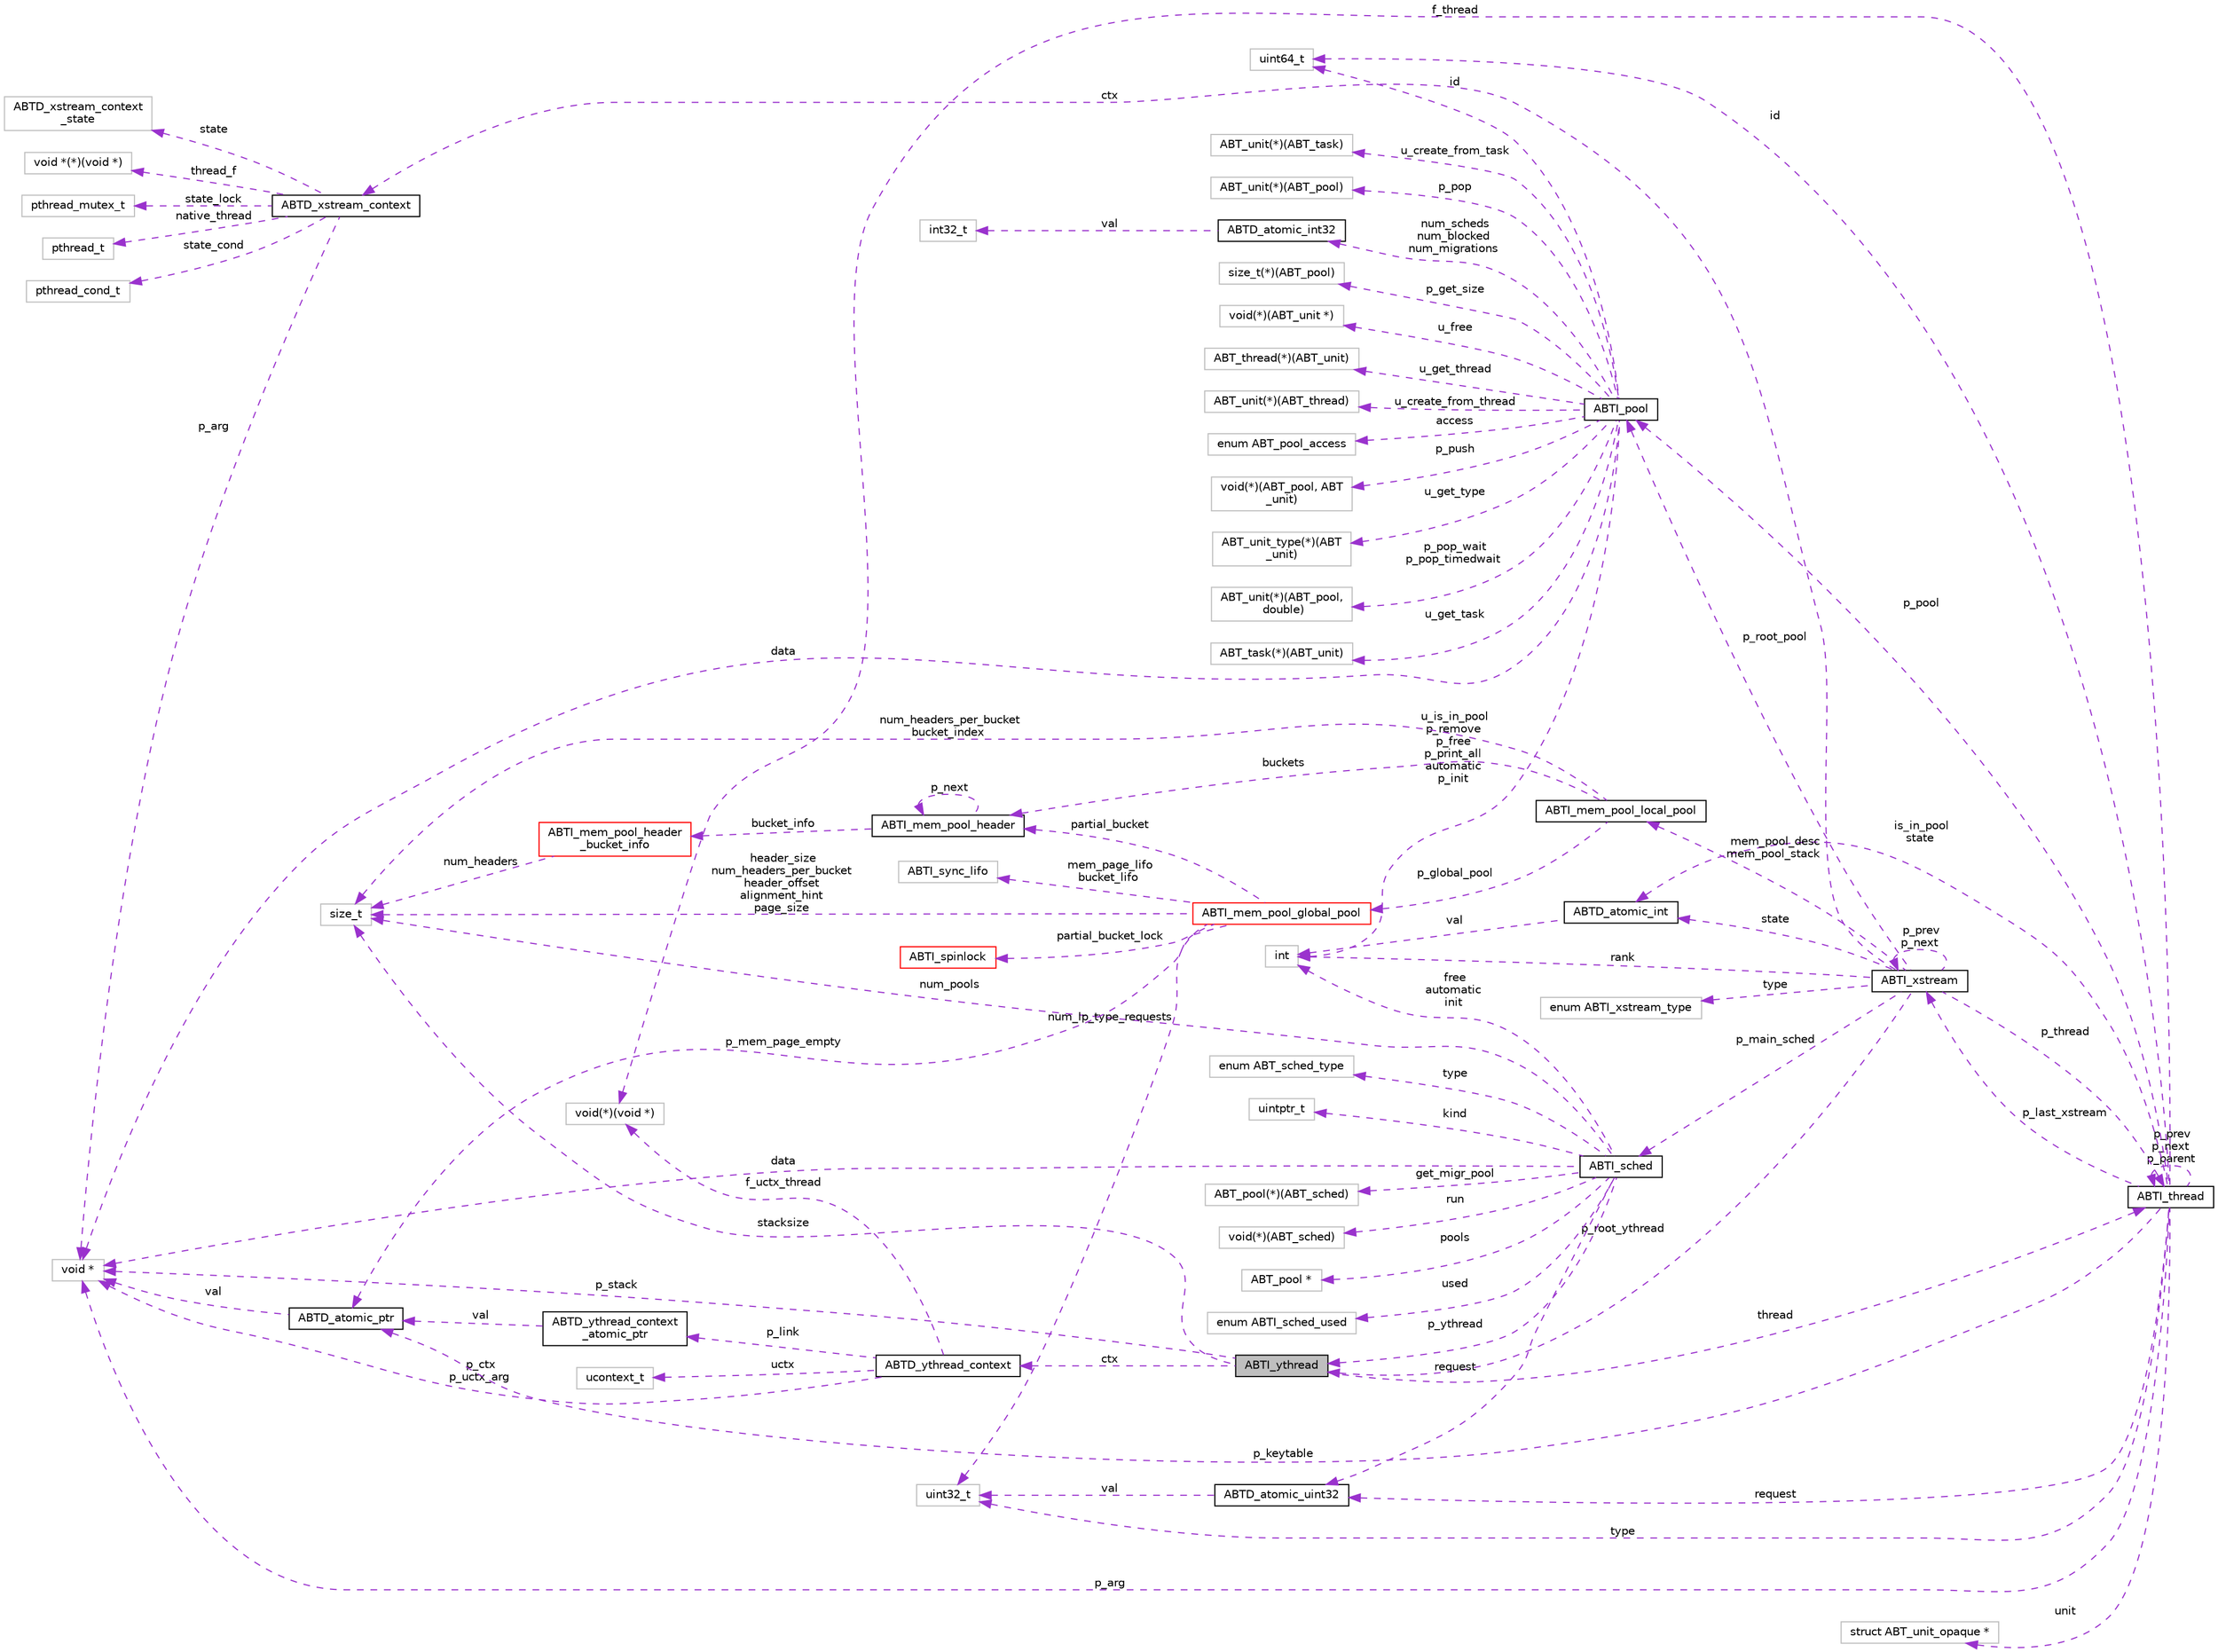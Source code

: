 digraph "ABTI_ythread"
{
  edge [fontname="Helvetica",fontsize="10",labelfontname="Helvetica",labelfontsize="10"];
  node [fontname="Helvetica",fontsize="10",shape=record];
  rankdir="LR";
  Node1 [label="ABTI_ythread",height=0.2,width=0.4,color="black", fillcolor="grey75", style="filled" fontcolor="black"];
  Node2 -> Node1 [dir="back",color="darkorchid3",fontsize="10",style="dashed",label=" thread" ,fontname="Helvetica"];
  Node2 [label="ABTI_thread",height=0.2,width=0.4,color="black", fillcolor="white", style="filled",URL="$d3/d55/structABTI__thread.html"];
  Node3 -> Node2 [dir="back",color="darkorchid3",fontsize="10",style="dashed",label=" f_thread" ,fontname="Helvetica"];
  Node3 [label="void(*)(void *)",height=0.2,width=0.4,color="grey75", fillcolor="white", style="filled"];
  Node4 -> Node2 [dir="back",color="darkorchid3",fontsize="10",style="dashed",label=" id" ,fontname="Helvetica"];
  Node4 [label="uint64_t",height=0.2,width=0.4,color="grey75", fillcolor="white", style="filled"];
  Node2 -> Node2 [dir="back",color="darkorchid3",fontsize="10",style="dashed",label=" p_prev\np_next\np_parent" ,fontname="Helvetica"];
  Node5 -> Node2 [dir="back",color="darkorchid3",fontsize="10",style="dashed",label=" p_pool" ,fontname="Helvetica"];
  Node5 [label="ABTI_pool",height=0.2,width=0.4,color="black", fillcolor="white", style="filled",URL="$df/d65/structABTI__pool.html"];
  Node6 -> Node5 [dir="back",color="darkorchid3",fontsize="10",style="dashed",label=" p_get_size" ,fontname="Helvetica"];
  Node6 [label="size_t(*)(ABT_pool)",height=0.2,width=0.4,color="grey75", fillcolor="white", style="filled"];
  Node7 -> Node5 [dir="back",color="darkorchid3",fontsize="10",style="dashed",label=" u_free" ,fontname="Helvetica"];
  Node7 [label="void(*)(ABT_unit *)",height=0.2,width=0.4,color="grey75", fillcolor="white", style="filled"];
  Node8 -> Node5 [dir="back",color="darkorchid3",fontsize="10",style="dashed",label=" u_get_thread" ,fontname="Helvetica"];
  Node8 [label="ABT_thread(*)(ABT_unit)",height=0.2,width=0.4,color="grey75", fillcolor="white", style="filled"];
  Node9 -> Node5 [dir="back",color="darkorchid3",fontsize="10",style="dashed",label=" u_create_from_thread" ,fontname="Helvetica"];
  Node9 [label="ABT_unit(*)(ABT_thread)",height=0.2,width=0.4,color="grey75", fillcolor="white", style="filled"];
  Node4 -> Node5 [dir="back",color="darkorchid3",fontsize="10",style="dashed",label=" id" ,fontname="Helvetica"];
  Node10 -> Node5 [dir="back",color="darkorchid3",fontsize="10",style="dashed",label=" access" ,fontname="Helvetica"];
  Node10 [label="enum ABT_pool_access",height=0.2,width=0.4,color="grey75", fillcolor="white", style="filled"];
  Node11 -> Node5 [dir="back",color="darkorchid3",fontsize="10",style="dashed",label=" p_push" ,fontname="Helvetica"];
  Node11 [label="void(*)(ABT_pool, ABT\l_unit)",height=0.2,width=0.4,color="grey75", fillcolor="white", style="filled"];
  Node12 -> Node5 [dir="back",color="darkorchid3",fontsize="10",style="dashed",label=" u_get_type" ,fontname="Helvetica"];
  Node12 [label="ABT_unit_type(*)(ABT\l_unit)",height=0.2,width=0.4,color="grey75", fillcolor="white", style="filled"];
  Node13 -> Node5 [dir="back",color="darkorchid3",fontsize="10",style="dashed",label=" p_pop_wait\np_pop_timedwait" ,fontname="Helvetica"];
  Node13 [label="ABT_unit(*)(ABT_pool,\l double)",height=0.2,width=0.4,color="grey75", fillcolor="white", style="filled"];
  Node14 -> Node5 [dir="back",color="darkorchid3",fontsize="10",style="dashed",label=" u_is_in_pool\np_remove\np_free\np_print_all\nautomatic\np_init" ,fontname="Helvetica"];
  Node14 [label="int",height=0.2,width=0.4,color="grey75", fillcolor="white", style="filled"];
  Node15 -> Node5 [dir="back",color="darkorchid3",fontsize="10",style="dashed",label=" num_scheds\nnum_blocked\nnum_migrations" ,fontname="Helvetica"];
  Node15 [label="ABTD_atomic_int32",height=0.2,width=0.4,color="black", fillcolor="white", style="filled",URL="$db/d9a/structABTD__atomic__int32.html"];
  Node16 -> Node15 [dir="back",color="darkorchid3",fontsize="10",style="dashed",label=" val" ,fontname="Helvetica"];
  Node16 [label="int32_t",height=0.2,width=0.4,color="grey75", fillcolor="white", style="filled"];
  Node17 -> Node5 [dir="back",color="darkorchid3",fontsize="10",style="dashed",label=" u_get_task" ,fontname="Helvetica"];
  Node17 [label="ABT_task(*)(ABT_unit)",height=0.2,width=0.4,color="grey75", fillcolor="white", style="filled"];
  Node18 -> Node5 [dir="back",color="darkorchid3",fontsize="10",style="dashed",label=" u_create_from_task" ,fontname="Helvetica"];
  Node18 [label="ABT_unit(*)(ABT_task)",height=0.2,width=0.4,color="grey75", fillcolor="white", style="filled"];
  Node19 -> Node5 [dir="back",color="darkorchid3",fontsize="10",style="dashed",label=" p_pop" ,fontname="Helvetica"];
  Node19 [label="ABT_unit(*)(ABT_pool)",height=0.2,width=0.4,color="grey75", fillcolor="white", style="filled"];
  Node20 -> Node5 [dir="back",color="darkorchid3",fontsize="10",style="dashed",label=" data" ,fontname="Helvetica"];
  Node20 [label="void *",height=0.2,width=0.4,color="grey75", fillcolor="white", style="filled"];
  Node21 -> Node2 [dir="back",color="darkorchid3",fontsize="10",style="dashed",label=" p_last_xstream" ,fontname="Helvetica"];
  Node21 [label="ABTI_xstream",height=0.2,width=0.4,color="black", fillcolor="white", style="filled",URL="$dc/d3f/structABTI__xstream.html"];
  Node22 -> Node21 [dir="back",color="darkorchid3",fontsize="10",style="dashed",label=" ctx" ,fontname="Helvetica"];
  Node22 [label="ABTD_xstream_context",height=0.2,width=0.4,color="black", fillcolor="white", style="filled",URL="$df/dec/structABTD__xstream__context.html"];
  Node23 -> Node22 [dir="back",color="darkorchid3",fontsize="10",style="dashed",label=" state" ,fontname="Helvetica"];
  Node23 [label="ABTD_xstream_context\l_state",height=0.2,width=0.4,color="grey75", fillcolor="white", style="filled"];
  Node24 -> Node22 [dir="back",color="darkorchid3",fontsize="10",style="dashed",label=" thread_f" ,fontname="Helvetica"];
  Node24 [label="void *(*)(void *)",height=0.2,width=0.4,color="grey75", fillcolor="white", style="filled"];
  Node25 -> Node22 [dir="back",color="darkorchid3",fontsize="10",style="dashed",label=" state_lock" ,fontname="Helvetica"];
  Node25 [label="pthread_mutex_t",height=0.2,width=0.4,color="grey75", fillcolor="white", style="filled"];
  Node26 -> Node22 [dir="back",color="darkorchid3",fontsize="10",style="dashed",label=" native_thread" ,fontname="Helvetica"];
  Node26 [label="pthread_t",height=0.2,width=0.4,color="grey75", fillcolor="white", style="filled"];
  Node27 -> Node22 [dir="back",color="darkorchid3",fontsize="10",style="dashed",label=" state_cond" ,fontname="Helvetica"];
  Node27 [label="pthread_cond_t",height=0.2,width=0.4,color="grey75", fillcolor="white", style="filled"];
  Node20 -> Node22 [dir="back",color="darkorchid3",fontsize="10",style="dashed",label=" p_arg" ,fontname="Helvetica"];
  Node2 -> Node21 [dir="back",color="darkorchid3",fontsize="10",style="dashed",label=" p_thread" ,fontname="Helvetica"];
  Node28 -> Node21 [dir="back",color="darkorchid3",fontsize="10",style="dashed",label=" p_main_sched" ,fontname="Helvetica"];
  Node28 [label="ABTI_sched",height=0.2,width=0.4,color="black", fillcolor="white", style="filled",URL="$d0/dd5/structABTI__sched.html"];
  Node29 -> Node28 [dir="back",color="darkorchid3",fontsize="10",style="dashed",label=" get_migr_pool" ,fontname="Helvetica"];
  Node29 [label="ABT_pool(*)(ABT_sched)",height=0.2,width=0.4,color="grey75", fillcolor="white", style="filled"];
  Node1 -> Node28 [dir="back",color="darkorchid3",fontsize="10",style="dashed",label=" p_ythread" ,fontname="Helvetica"];
  Node30 -> Node28 [dir="back",color="darkorchid3",fontsize="10",style="dashed",label=" num_pools" ,fontname="Helvetica"];
  Node30 [label="size_t",height=0.2,width=0.4,color="grey75", fillcolor="white", style="filled"];
  Node14 -> Node28 [dir="back",color="darkorchid3",fontsize="10",style="dashed",label=" free\nautomatic\ninit" ,fontname="Helvetica"];
  Node31 -> Node28 [dir="back",color="darkorchid3",fontsize="10",style="dashed",label=" run" ,fontname="Helvetica"];
  Node31 [label="void(*)(ABT_sched)",height=0.2,width=0.4,color="grey75", fillcolor="white", style="filled"];
  Node32 -> Node28 [dir="back",color="darkorchid3",fontsize="10",style="dashed",label=" pools" ,fontname="Helvetica"];
  Node32 [label="ABT_pool *",height=0.2,width=0.4,color="grey75", fillcolor="white", style="filled"];
  Node33 -> Node28 [dir="back",color="darkorchid3",fontsize="10",style="dashed",label=" request" ,fontname="Helvetica"];
  Node33 [label="ABTD_atomic_uint32",height=0.2,width=0.4,color="black", fillcolor="white", style="filled",URL="$db/df7/structABTD__atomic__uint32.html"];
  Node34 -> Node33 [dir="back",color="darkorchid3",fontsize="10",style="dashed",label=" val" ,fontname="Helvetica"];
  Node34 [label="uint32_t",height=0.2,width=0.4,color="grey75", fillcolor="white", style="filled"];
  Node35 -> Node28 [dir="back",color="darkorchid3",fontsize="10",style="dashed",label=" used" ,fontname="Helvetica"];
  Node35 [label="enum ABTI_sched_used",height=0.2,width=0.4,color="grey75", fillcolor="white", style="filled"];
  Node20 -> Node28 [dir="back",color="darkorchid3",fontsize="10",style="dashed",label=" data" ,fontname="Helvetica"];
  Node36 -> Node28 [dir="back",color="darkorchid3",fontsize="10",style="dashed",label=" type" ,fontname="Helvetica"];
  Node36 [label="enum ABT_sched_type",height=0.2,width=0.4,color="grey75", fillcolor="white", style="filled"];
  Node37 -> Node28 [dir="back",color="darkorchid3",fontsize="10",style="dashed",label=" kind" ,fontname="Helvetica"];
  Node37 [label="uintptr_t",height=0.2,width=0.4,color="grey75", fillcolor="white", style="filled"];
  Node1 -> Node21 [dir="back",color="darkorchid3",fontsize="10",style="dashed",label=" p_root_ythread" ,fontname="Helvetica"];
  Node5 -> Node21 [dir="back",color="darkorchid3",fontsize="10",style="dashed",label=" p_root_pool" ,fontname="Helvetica"];
  Node38 -> Node21 [dir="back",color="darkorchid3",fontsize="10",style="dashed",label=" type" ,fontname="Helvetica"];
  Node38 [label="enum ABTI_xstream_type",height=0.2,width=0.4,color="grey75", fillcolor="white", style="filled"];
  Node21 -> Node21 [dir="back",color="darkorchid3",fontsize="10",style="dashed",label=" p_prev\np_next" ,fontname="Helvetica"];
  Node39 -> Node21 [dir="back",color="darkorchid3",fontsize="10",style="dashed",label=" state" ,fontname="Helvetica"];
  Node39 [label="ABTD_atomic_int",height=0.2,width=0.4,color="black", fillcolor="white", style="filled",URL="$d5/df5/structABTD__atomic__int.html"];
  Node14 -> Node39 [dir="back",color="darkorchid3",fontsize="10",style="dashed",label=" val" ,fontname="Helvetica"];
  Node14 -> Node21 [dir="back",color="darkorchid3",fontsize="10",style="dashed",label=" rank" ,fontname="Helvetica"];
  Node40 -> Node21 [dir="back",color="darkorchid3",fontsize="10",style="dashed",label=" mem_pool_desc\nmem_pool_stack" ,fontname="Helvetica"];
  Node40 [label="ABTI_mem_pool_local_pool",height=0.2,width=0.4,color="black", fillcolor="white", style="filled",URL="$d6/d69/structABTI__mem__pool__local__pool.html"];
  Node30 -> Node40 [dir="back",color="darkorchid3",fontsize="10",style="dashed",label=" num_headers_per_bucket\nbucket_index" ,fontname="Helvetica"];
  Node41 -> Node40 [dir="back",color="darkorchid3",fontsize="10",style="dashed",label=" buckets" ,fontname="Helvetica"];
  Node41 [label="ABTI_mem_pool_header",height=0.2,width=0.4,color="black", fillcolor="white", style="filled",URL="$de/d24/structABTI__mem__pool__header.html"];
  Node42 -> Node41 [dir="back",color="darkorchid3",fontsize="10",style="dashed",label=" bucket_info" ,fontname="Helvetica"];
  Node42 [label="ABTI_mem_pool_header\l_bucket_info",height=0.2,width=0.4,color="red", fillcolor="white", style="filled",URL="$d5/d6c/unionABTI__mem__pool__header__bucket__info.html"];
  Node30 -> Node42 [dir="back",color="darkorchid3",fontsize="10",style="dashed",label=" num_headers" ,fontname="Helvetica"];
  Node41 -> Node41 [dir="back",color="darkorchid3",fontsize="10",style="dashed",label=" p_next" ,fontname="Helvetica"];
  Node43 -> Node40 [dir="back",color="darkorchid3",fontsize="10",style="dashed",label=" p_global_pool" ,fontname="Helvetica"];
  Node43 [label="ABTI_mem_pool_global_pool",height=0.2,width=0.4,color="red", fillcolor="white", style="filled",URL="$d7/de4/structABTI__mem__pool__global__pool.html"];
  Node44 -> Node43 [dir="back",color="darkorchid3",fontsize="10",style="dashed",label=" partial_bucket_lock" ,fontname="Helvetica"];
  Node44 [label="ABTI_spinlock",height=0.2,width=0.4,color="red", fillcolor="white", style="filled",URL="$dc/d81/structABTI__spinlock.html"];
  Node45 -> Node43 [dir="back",color="darkorchid3",fontsize="10",style="dashed",label=" mem_page_lifo\nbucket_lifo" ,fontname="Helvetica"];
  Node45 [label="ABTI_sync_lifo",height=0.2,width=0.4,color="grey75", fillcolor="white", style="filled"];
  Node30 -> Node43 [dir="back",color="darkorchid3",fontsize="10",style="dashed",label=" header_size\nnum_headers_per_bucket\nheader_offset\nalignment_hint\npage_size" ,fontname="Helvetica"];
  Node34 -> Node43 [dir="back",color="darkorchid3",fontsize="10",style="dashed",label=" num_lp_type_requests" ,fontname="Helvetica"];
  Node41 -> Node43 [dir="back",color="darkorchid3",fontsize="10",style="dashed",label=" partial_bucket" ,fontname="Helvetica"];
  Node46 -> Node43 [dir="back",color="darkorchid3",fontsize="10",style="dashed",label=" p_mem_page_empty" ,fontname="Helvetica"];
  Node46 [label="ABTD_atomic_ptr",height=0.2,width=0.4,color="black", fillcolor="white", style="filled",URL="$df/d5b/structABTD__atomic__ptr.html"];
  Node20 -> Node46 [dir="back",color="darkorchid3",fontsize="10",style="dashed",label=" val" ,fontname="Helvetica"];
  Node34 -> Node2 [dir="back",color="darkorchid3",fontsize="10",style="dashed",label=" type" ,fontname="Helvetica"];
  Node39 -> Node2 [dir="back",color="darkorchid3",fontsize="10",style="dashed",label=" is_in_pool\nstate" ,fontname="Helvetica"];
  Node46 -> Node2 [dir="back",color="darkorchid3",fontsize="10",style="dashed",label=" p_keytable" ,fontname="Helvetica"];
  Node33 -> Node2 [dir="back",color="darkorchid3",fontsize="10",style="dashed",label=" request" ,fontname="Helvetica"];
  Node20 -> Node2 [dir="back",color="darkorchid3",fontsize="10",style="dashed",label=" p_arg" ,fontname="Helvetica"];
  Node47 -> Node2 [dir="back",color="darkorchid3",fontsize="10",style="dashed",label=" unit" ,fontname="Helvetica"];
  Node47 [label="struct ABT_unit_opaque *",height=0.2,width=0.4,color="grey75", fillcolor="white", style="filled"];
  Node30 -> Node1 [dir="back",color="darkorchid3",fontsize="10",style="dashed",label=" stacksize" ,fontname="Helvetica"];
  Node48 -> Node1 [dir="back",color="darkorchid3",fontsize="10",style="dashed",label=" ctx" ,fontname="Helvetica"];
  Node48 [label="ABTD_ythread_context",height=0.2,width=0.4,color="black", fillcolor="white", style="filled",URL="$d8/df3/structABTD__ythread__context.html"];
  Node3 -> Node48 [dir="back",color="darkorchid3",fontsize="10",style="dashed",label=" f_uctx_thread" ,fontname="Helvetica"];
  Node49 -> Node48 [dir="back",color="darkorchid3",fontsize="10",style="dashed",label=" uctx" ,fontname="Helvetica"];
  Node49 [label="ucontext_t",height=0.2,width=0.4,color="grey75", fillcolor="white", style="filled"];
  Node50 -> Node48 [dir="back",color="darkorchid3",fontsize="10",style="dashed",label=" p_link" ,fontname="Helvetica"];
  Node50 [label="ABTD_ythread_context\l_atomic_ptr",height=0.2,width=0.4,color="black", fillcolor="white", style="filled",URL="$d6/dfc/structABTD__ythread__context__atomic__ptr.html"];
  Node46 -> Node50 [dir="back",color="darkorchid3",fontsize="10",style="dashed",label=" val" ,fontname="Helvetica"];
  Node20 -> Node48 [dir="back",color="darkorchid3",fontsize="10",style="dashed",label=" p_ctx\np_uctx_arg" ,fontname="Helvetica"];
  Node20 -> Node1 [dir="back",color="darkorchid3",fontsize="10",style="dashed",label=" p_stack" ,fontname="Helvetica"];
}
